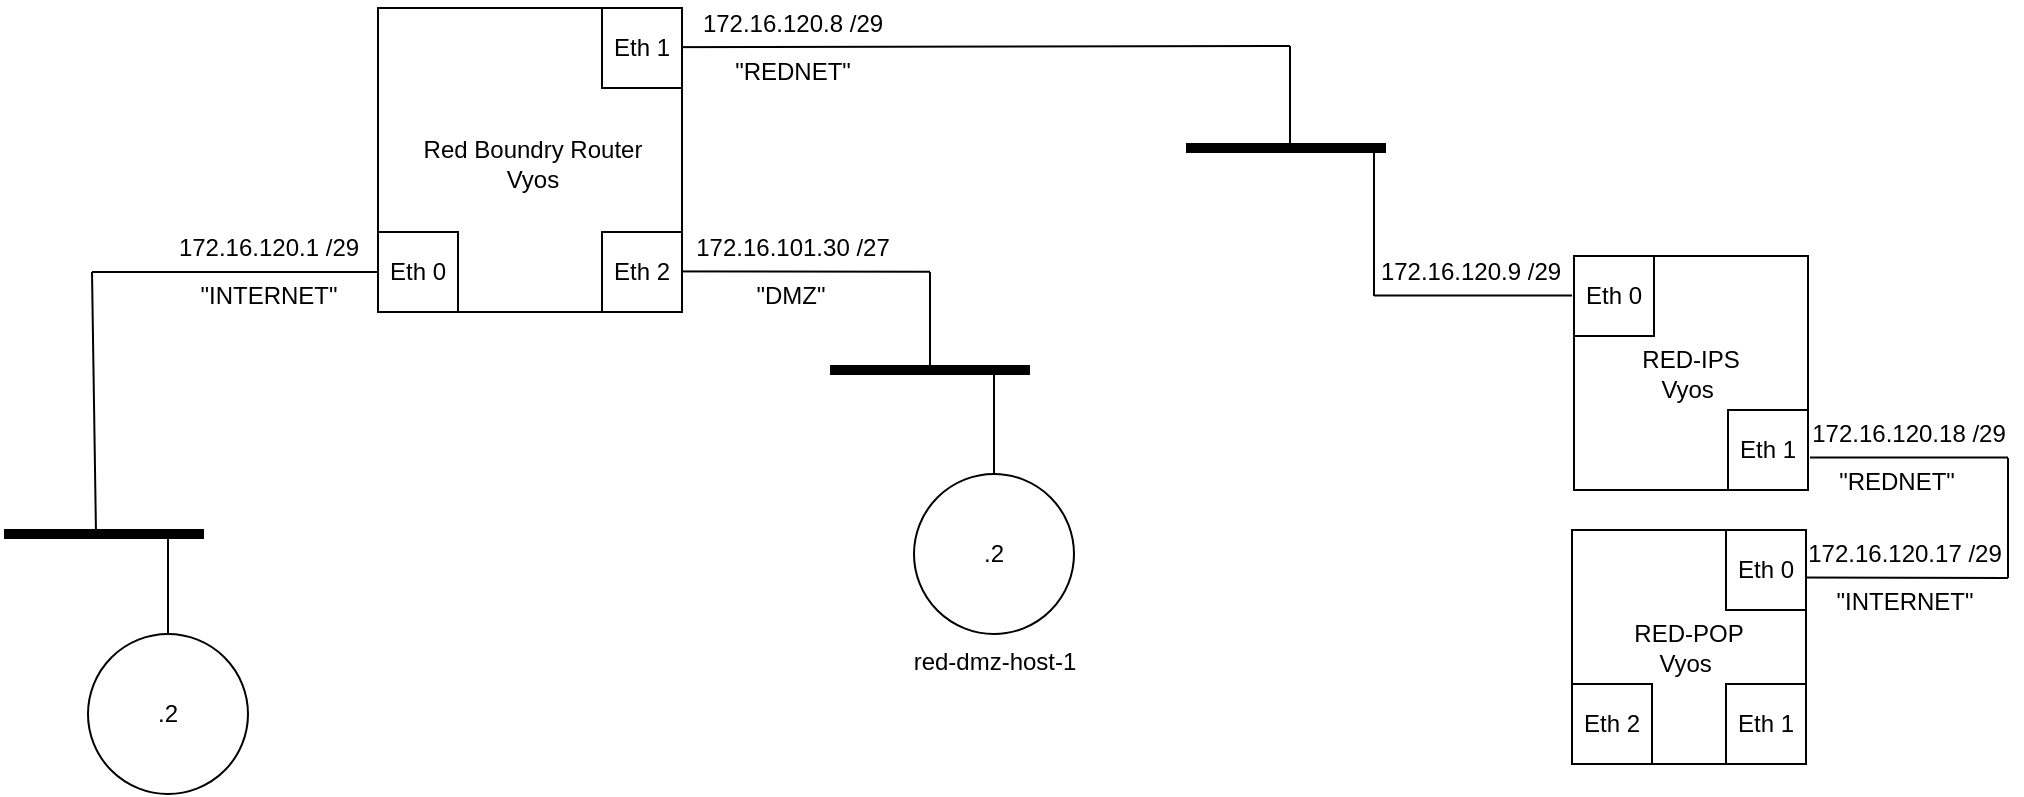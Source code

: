 <mxfile version="27.0.1">
  <diagram name="Page-1" id="r5pY6OEH55r_MRl_l-7a">
    <mxGraphModel dx="1131" dy="1807" grid="0" gridSize="10" guides="1" tooltips="1" connect="1" arrows="1" fold="1" page="1" pageScale="1" pageWidth="1500" pageHeight="1100" math="0" shadow="0">
      <root>
        <mxCell id="0" />
        <mxCell id="1" parent="0" />
        <mxCell id="gthj1zMNGUcNPDBHIXGr-64" value="" style="endArrow=none;html=1;rounded=0;" edge="1" parent="1">
          <mxGeometry width="50" height="50" relative="1" as="geometry">
            <mxPoint x="1140" y="614" as="sourcePoint" />
            <mxPoint x="1035" y="613.73" as="targetPoint" />
          </mxGeometry>
        </mxCell>
        <mxCell id="gthj1zMNGUcNPDBHIXGr-65" value="172.16.120.17 /29" style="text;html=1;align=center;verticalAlign=middle;resizable=0;points=[];autosize=1;strokeColor=none;fillColor=none;spacingBottom=0;" vertex="1" parent="1">
          <mxGeometry x="1030" y="589.94" width="115" height="24" as="geometry" />
        </mxCell>
        <mxCell id="gthj1zMNGUcNPDBHIXGr-48" value="" style="endArrow=none;html=1;rounded=0;" edge="1" parent="1">
          <mxGeometry width="50" height="50" relative="1" as="geometry">
            <mxPoint x="922" y="472.79" as="sourcePoint" />
            <mxPoint x="823" y="472.79" as="targetPoint" />
          </mxGeometry>
        </mxCell>
        <mxCell id="gthj1zMNGUcNPDBHIXGr-32" value="" style="endArrow=none;html=1;rounded=0;" edge="1" parent="1">
          <mxGeometry width="50" height="50" relative="1" as="geometry">
            <mxPoint x="220" y="643" as="sourcePoint" />
            <mxPoint x="220" y="592" as="targetPoint" />
          </mxGeometry>
        </mxCell>
        <mxCell id="gthj1zMNGUcNPDBHIXGr-12" value="" style="endArrow=none;html=1;rounded=0;exitX=1;exitY=0.5;exitDx=0;exitDy=0;" edge="1" parent="1">
          <mxGeometry width="50" height="50" relative="1" as="geometry">
            <mxPoint x="437" y="348.64" as="sourcePoint" />
            <mxPoint x="781" y="348" as="targetPoint" />
          </mxGeometry>
        </mxCell>
        <mxCell id="gthj1zMNGUcNPDBHIXGr-13" value="" style="endArrow=none;html=1;rounded=0;exitX=1;exitY=0.5;exitDx=0;exitDy=0;" edge="1" parent="1">
          <mxGeometry width="50" height="50" relative="1" as="geometry">
            <mxPoint x="384" y="460.64" as="sourcePoint" />
            <mxPoint x="601" y="460.91" as="targetPoint" />
          </mxGeometry>
        </mxCell>
        <mxCell id="gthj1zMNGUcNPDBHIXGr-10" value="" style="endArrow=none;html=1;rounded=0;" edge="1" parent="1" target="gthj1zMNGUcNPDBHIXGr-8">
          <mxGeometry width="50" height="50" relative="1" as="geometry">
            <mxPoint x="182" y="461" as="sourcePoint" />
            <mxPoint x="325" y="461" as="targetPoint" />
          </mxGeometry>
        </mxCell>
        <mxCell id="gthj1zMNGUcNPDBHIXGr-9" value="172.16.120.1 /29" style="text;html=1;align=center;verticalAlign=middle;resizable=0;points=[];autosize=1;strokeColor=none;fillColor=none;spacingBottom=0;" vertex="1" parent="1">
          <mxGeometry x="216" y="437" width="108" height="24" as="geometry" />
        </mxCell>
        <mxCell id="gthj1zMNGUcNPDBHIXGr-3" value="" style="whiteSpace=wrap;html=1;aspect=fixed;" vertex="1" parent="1">
          <mxGeometry x="325" y="329" width="152" height="152" as="geometry" />
        </mxCell>
        <mxCell id="gthj1zMNGUcNPDBHIXGr-5" value="&lt;br&gt;&lt;div&gt;Red Boundry Router&lt;/div&gt;&lt;div&gt;Vyos&lt;/div&gt;" style="text;html=1;align=center;verticalAlign=middle;resizable=0;points=[];autosize=1;strokeColor=none;fillColor=none;" vertex="1" parent="1">
          <mxGeometry x="338" y="372" width="127" height="55" as="geometry" />
        </mxCell>
        <mxCell id="gthj1zMNGUcNPDBHIXGr-6" value="Eth 1" style="whiteSpace=wrap;html=1;aspect=fixed;" vertex="1" parent="1">
          <mxGeometry x="437" y="329" width="40" height="40" as="geometry" />
        </mxCell>
        <mxCell id="gthj1zMNGUcNPDBHIXGr-7" value="Eth 2" style="whiteSpace=wrap;html=1;aspect=fixed;" vertex="1" parent="1">
          <mxGeometry x="437" y="441" width="40" height="40" as="geometry" />
        </mxCell>
        <mxCell id="gthj1zMNGUcNPDBHIXGr-8" value="Eth 0" style="whiteSpace=wrap;html=1;aspect=fixed;" vertex="1" parent="1">
          <mxGeometry x="325" y="441" width="40" height="40" as="geometry" />
        </mxCell>
        <mxCell id="gthj1zMNGUcNPDBHIXGr-11" value="&quot;INTERNET&quot;" style="text;html=1;align=center;verticalAlign=middle;resizable=0;points=[];autosize=1;strokeColor=none;fillColor=none;spacingBottom=0;" vertex="1" parent="1">
          <mxGeometry x="226.5" y="461" width="87" height="24" as="geometry" />
        </mxCell>
        <mxCell id="gthj1zMNGUcNPDBHIXGr-14" value="172.16.120.8 /29" style="text;html=1;align=center;verticalAlign=middle;resizable=0;points=[];autosize=1;strokeColor=none;fillColor=none;spacingBottom=0;" vertex="1" parent="1">
          <mxGeometry x="478" y="325" width="108" height="24" as="geometry" />
        </mxCell>
        <mxCell id="gthj1zMNGUcNPDBHIXGr-15" value="&quot;REDNET&quot;" style="text;html=1;align=center;verticalAlign=middle;resizable=0;points=[];autosize=1;strokeColor=none;fillColor=none;spacingBottom=0;" vertex="1" parent="1">
          <mxGeometry x="493.5" y="349" width="76" height="24" as="geometry" />
        </mxCell>
        <mxCell id="gthj1zMNGUcNPDBHIXGr-16" value="172.16.101.30 /27" style="text;html=1;align=center;verticalAlign=middle;resizable=0;points=[];autosize=1;strokeColor=none;fillColor=none;spacingBottom=0;" vertex="1" parent="1">
          <mxGeometry x="474" y="437" width="115" height="24" as="geometry" />
        </mxCell>
        <mxCell id="gthj1zMNGUcNPDBHIXGr-17" value="&quot;DMZ&quot;" style="text;html=1;align=center;verticalAlign=middle;resizable=0;points=[];autosize=1;strokeColor=none;fillColor=none;spacingBottom=0;" vertex="1" parent="1">
          <mxGeometry x="504.5" y="461" width="53" height="24" as="geometry" />
        </mxCell>
        <mxCell id="gthj1zMNGUcNPDBHIXGr-19" value="" style="endArrow=none;html=1;rounded=0;" edge="1" parent="1">
          <mxGeometry width="50" height="50" relative="1" as="geometry">
            <mxPoint x="601" y="510" as="sourcePoint" />
            <mxPoint x="601" y="461" as="targetPoint" />
          </mxGeometry>
        </mxCell>
        <mxCell id="gthj1zMNGUcNPDBHIXGr-22" value="" style="endArrow=none;html=1;rounded=0;" edge="1" parent="1">
          <mxGeometry width="50" height="50" relative="1" as="geometry">
            <mxPoint x="184" y="592" as="sourcePoint" />
            <mxPoint x="182" y="461" as="targetPoint" />
          </mxGeometry>
        </mxCell>
        <mxCell id="gthj1zMNGUcNPDBHIXGr-24" value="" style="endArrow=none;html=1;rounded=0;" edge="1" parent="1">
          <mxGeometry width="50" height="50" relative="1" as="geometry">
            <mxPoint x="781" y="397" as="sourcePoint" />
            <mxPoint x="781" y="348" as="targetPoint" />
          </mxGeometry>
        </mxCell>
        <mxCell id="gthj1zMNGUcNPDBHIXGr-25" value="" style="shape=link;html=1;rounded=0;strokeWidth=3;width=-4;" edge="1" parent="1">
          <mxGeometry width="100" relative="1" as="geometry">
            <mxPoint x="729" y="399" as="sourcePoint" />
            <mxPoint x="829" y="399" as="targetPoint" />
          </mxGeometry>
        </mxCell>
        <mxCell id="gthj1zMNGUcNPDBHIXGr-26" value="" style="shape=link;html=1;rounded=0;strokeWidth=3;width=-4;" edge="1" parent="1">
          <mxGeometry width="100" relative="1" as="geometry">
            <mxPoint x="551" y="510" as="sourcePoint" />
            <mxPoint x="651" y="510" as="targetPoint" />
          </mxGeometry>
        </mxCell>
        <mxCell id="gthj1zMNGUcNPDBHIXGr-27" value="" style="shape=link;html=1;rounded=0;strokeWidth=3;width=-4;" edge="1" parent="1">
          <mxGeometry width="100" relative="1" as="geometry">
            <mxPoint x="138" y="592" as="sourcePoint" />
            <mxPoint x="238" y="592" as="targetPoint" />
          </mxGeometry>
        </mxCell>
        <mxCell id="gthj1zMNGUcNPDBHIXGr-29" value=".2" style="ellipse;whiteSpace=wrap;html=1;aspect=fixed;" vertex="1" parent="1">
          <mxGeometry x="180" y="642" width="80" height="80" as="geometry" />
        </mxCell>
        <mxCell id="gthj1zMNGUcNPDBHIXGr-33" value="" style="endArrow=none;html=1;rounded=0;" edge="1" parent="1">
          <mxGeometry width="50" height="50" relative="1" as="geometry">
            <mxPoint x="633" y="563" as="sourcePoint" />
            <mxPoint x="633" y="512" as="targetPoint" />
          </mxGeometry>
        </mxCell>
        <mxCell id="gthj1zMNGUcNPDBHIXGr-34" value=".2" style="ellipse;whiteSpace=wrap;html=1;aspect=fixed;" vertex="1" parent="1">
          <mxGeometry x="593" y="562" width="80" height="80" as="geometry" />
        </mxCell>
        <mxCell id="gthj1zMNGUcNPDBHIXGr-35" value="" style="endArrow=none;html=1;rounded=0;" edge="1" parent="1">
          <mxGeometry width="50" height="50" relative="1" as="geometry">
            <mxPoint x="823" y="473" as="sourcePoint" />
            <mxPoint x="823" y="401" as="targetPoint" />
          </mxGeometry>
        </mxCell>
        <mxCell id="gthj1zMNGUcNPDBHIXGr-41" value="red-dmz-host-1" style="text;html=1;align=center;verticalAlign=middle;resizable=0;points=[];autosize=1;strokeColor=none;fillColor=none;spacingBottom=0;" vertex="1" parent="1">
          <mxGeometry x="583.5" y="644" width="99" height="24" as="geometry" />
        </mxCell>
        <mxCell id="gthj1zMNGUcNPDBHIXGr-47" value="&lt;div&gt;RED-IPS&lt;/div&gt;&lt;div&gt;Vyos&amp;nbsp;&lt;/div&gt;" style="whiteSpace=wrap;html=1;aspect=fixed;" vertex="1" parent="1">
          <mxGeometry x="923" y="453" width="117" height="117" as="geometry" />
        </mxCell>
        <mxCell id="gthj1zMNGUcNPDBHIXGr-50" value="Eth 0" style="whiteSpace=wrap;html=1;aspect=fixed;" vertex="1" parent="1">
          <mxGeometry x="923" y="453" width="40" height="40" as="geometry" />
        </mxCell>
        <mxCell id="gthj1zMNGUcNPDBHIXGr-51" value="172.16.120.9 /29" style="text;html=1;align=center;verticalAlign=middle;resizable=0;points=[];autosize=1;strokeColor=none;fillColor=none;spacingBottom=0;" vertex="1" parent="1">
          <mxGeometry x="817" y="449" width="108" height="24" as="geometry" />
        </mxCell>
        <mxCell id="gthj1zMNGUcNPDBHIXGr-52" value="Eth 1" style="whiteSpace=wrap;html=1;aspect=fixed;" vertex="1" parent="1">
          <mxGeometry x="1000" y="530" width="40" height="40" as="geometry" />
        </mxCell>
        <mxCell id="gthj1zMNGUcNPDBHIXGr-54" value="&lt;div&gt;RED-POP&lt;/div&gt;&lt;div&gt;Vyos&amp;nbsp;&lt;/div&gt;" style="whiteSpace=wrap;html=1;aspect=fixed;" vertex="1" parent="1">
          <mxGeometry x="922" y="590" width="117" height="117" as="geometry" />
        </mxCell>
        <mxCell id="gthj1zMNGUcNPDBHIXGr-55" value="Eth 0" style="whiteSpace=wrap;html=1;aspect=fixed;" vertex="1" parent="1">
          <mxGeometry x="999" y="590" width="40" height="40" as="geometry" />
        </mxCell>
        <mxCell id="gthj1zMNGUcNPDBHIXGr-56" value="Eth 1" style="whiteSpace=wrap;html=1;aspect=fixed;" vertex="1" parent="1">
          <mxGeometry x="999" y="667" width="40" height="40" as="geometry" />
        </mxCell>
        <mxCell id="gthj1zMNGUcNPDBHIXGr-59" value="" style="endArrow=none;html=1;rounded=0;" edge="1" parent="1">
          <mxGeometry width="50" height="50" relative="1" as="geometry">
            <mxPoint x="1140" y="553.79" as="sourcePoint" />
            <mxPoint x="1041" y="553.79" as="targetPoint" />
          </mxGeometry>
        </mxCell>
        <mxCell id="gthj1zMNGUcNPDBHIXGr-62" value="172.16.120.18 /29" style="text;html=1;align=center;verticalAlign=middle;resizable=0;points=[];autosize=1;strokeColor=none;fillColor=none;spacingBottom=0;" vertex="1" parent="1">
          <mxGeometry x="1032" y="530" width="115" height="24" as="geometry" />
        </mxCell>
        <mxCell id="gthj1zMNGUcNPDBHIXGr-63" value="" style="endArrow=none;html=1;rounded=0;" edge="1" parent="1">
          <mxGeometry width="50" height="50" relative="1" as="geometry">
            <mxPoint x="1140" y="614" as="sourcePoint" />
            <mxPoint x="1140" y="554" as="targetPoint" />
          </mxGeometry>
        </mxCell>
        <mxCell id="gthj1zMNGUcNPDBHIXGr-66" value="&quot;REDNET&quot;" style="text;html=1;align=center;verticalAlign=middle;resizable=0;points=[];autosize=1;strokeColor=none;fillColor=none;spacingBottom=0;" vertex="1" parent="1">
          <mxGeometry x="1046" y="554" width="76" height="24" as="geometry" />
        </mxCell>
        <mxCell id="gthj1zMNGUcNPDBHIXGr-67" value="&quot;INTERNET&quot;" style="text;html=1;align=center;verticalAlign=middle;resizable=0;points=[];autosize=1;strokeColor=none;fillColor=none;spacingBottom=0;" vertex="1" parent="1">
          <mxGeometry x="1044.5" y="613.94" width="86" height="24" as="geometry" />
        </mxCell>
        <mxCell id="gthj1zMNGUcNPDBHIXGr-68" value="Eth 2" style="whiteSpace=wrap;html=1;aspect=fixed;" vertex="1" parent="1">
          <mxGeometry x="922" y="667" width="40" height="40" as="geometry" />
        </mxCell>
      </root>
    </mxGraphModel>
  </diagram>
</mxfile>
